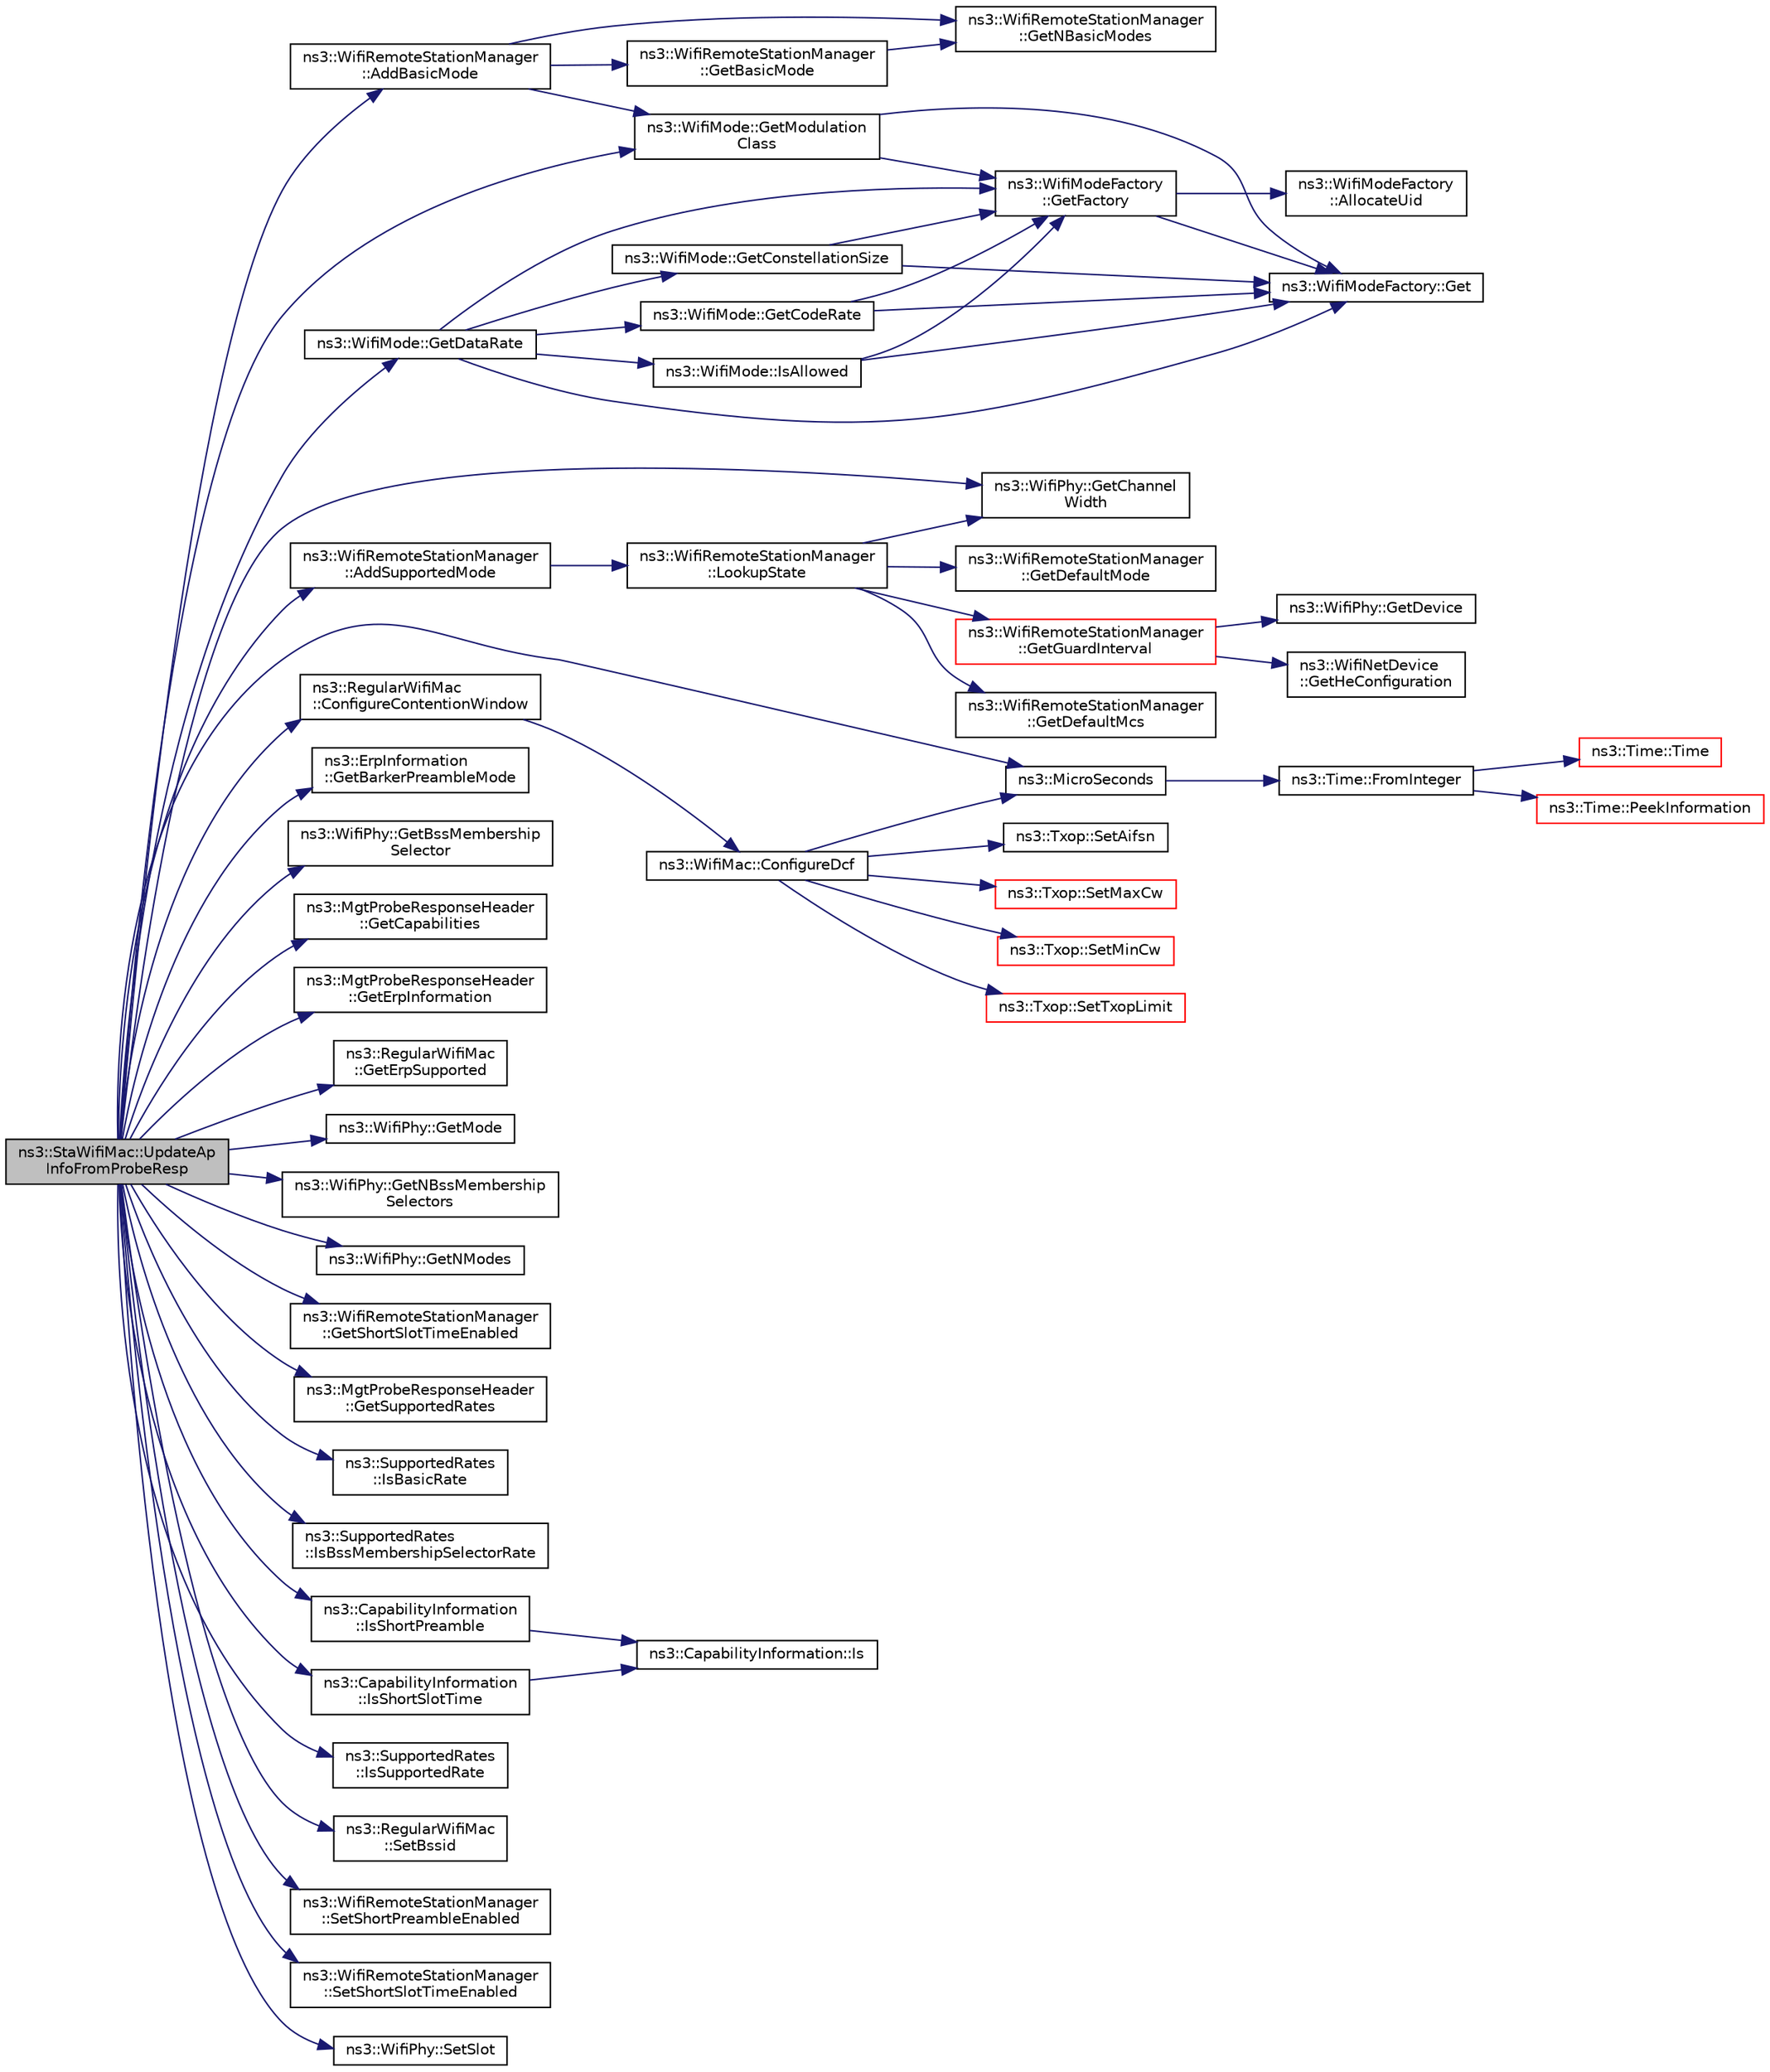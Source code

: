 digraph "ns3::StaWifiMac::UpdateApInfoFromProbeResp"
{
 // LATEX_PDF_SIZE
  edge [fontname="Helvetica",fontsize="10",labelfontname="Helvetica",labelfontsize="10"];
  node [fontname="Helvetica",fontsize="10",shape=record];
  rankdir="LR";
  Node1 [label="ns3::StaWifiMac::UpdateAp\lInfoFromProbeResp",height=0.2,width=0.4,color="black", fillcolor="grey75", style="filled", fontcolor="black",tooltip="Update AP's information from probe response."];
  Node1 -> Node2 [color="midnightblue",fontsize="10",style="solid",fontname="Helvetica"];
  Node2 [label="ns3::WifiRemoteStationManager\l::AddBasicMode",height=0.2,width=0.4,color="black", fillcolor="white", style="filled",URL="$classns3_1_1_wifi_remote_station_manager.html#a169339a6312b10580cb6a940228833f0",tooltip="Invoked in a STA upon association to store the set of rates which belong to the BSSBasicRateSet of th..."];
  Node2 -> Node3 [color="midnightblue",fontsize="10",style="solid",fontname="Helvetica"];
  Node3 [label="ns3::WifiRemoteStationManager\l::GetBasicMode",height=0.2,width=0.4,color="black", fillcolor="white", style="filled",URL="$classns3_1_1_wifi_remote_station_manager.html#ab239018079ee424c7dfe9a81b4abc3b0",tooltip="Return a basic mode from the set of basic modes."];
  Node3 -> Node4 [color="midnightblue",fontsize="10",style="solid",fontname="Helvetica"];
  Node4 [label="ns3::WifiRemoteStationManager\l::GetNBasicModes",height=0.2,width=0.4,color="black", fillcolor="white", style="filled",URL="$classns3_1_1_wifi_remote_station_manager.html#a433cd6f0f2b9ab512fb4c2578e661ebb",tooltip="Return the number of basic modes we support."];
  Node2 -> Node5 [color="midnightblue",fontsize="10",style="solid",fontname="Helvetica"];
  Node5 [label="ns3::WifiMode::GetModulation\lClass",height=0.2,width=0.4,color="black", fillcolor="white", style="filled",URL="$classns3_1_1_wifi_mode.html#a67e1664cac501221b63a2be307184cc9",tooltip=" "];
  Node5 -> Node6 [color="midnightblue",fontsize="10",style="solid",fontname="Helvetica"];
  Node6 [label="ns3::WifiModeFactory::Get",height=0.2,width=0.4,color="black", fillcolor="white", style="filled",URL="$classns3_1_1_wifi_mode_factory.html#a3086868810ff4347e31c63027726f544",tooltip="Return a WifiModeItem at the given UID index."];
  Node5 -> Node7 [color="midnightblue",fontsize="10",style="solid",fontname="Helvetica"];
  Node7 [label="ns3::WifiModeFactory\l::GetFactory",height=0.2,width=0.4,color="black", fillcolor="white", style="filled",URL="$classns3_1_1_wifi_mode_factory.html#a9c6f695d733355dee8d74bd1709868fc",tooltip="Return a WifiModeFactory."];
  Node7 -> Node8 [color="midnightblue",fontsize="10",style="solid",fontname="Helvetica"];
  Node8 [label="ns3::WifiModeFactory\l::AllocateUid",height=0.2,width=0.4,color="black", fillcolor="white", style="filled",URL="$classns3_1_1_wifi_mode_factory.html#a89a9c38617bd3f7be4a8919ce9675996",tooltip="Allocate a WifiModeItem from a given uniqueUid."];
  Node7 -> Node6 [color="midnightblue",fontsize="10",style="solid",fontname="Helvetica"];
  Node2 -> Node4 [color="midnightblue",fontsize="10",style="solid",fontname="Helvetica"];
  Node1 -> Node9 [color="midnightblue",fontsize="10",style="solid",fontname="Helvetica"];
  Node9 [label="ns3::WifiRemoteStationManager\l::AddSupportedMode",height=0.2,width=0.4,color="black", fillcolor="white", style="filled",URL="$classns3_1_1_wifi_remote_station_manager.html#a90f4d6b042c2692493446d36a3de799f",tooltip="Invoked in a STA or AP to store the set of modes supported by a destination which is also supported l..."];
  Node9 -> Node10 [color="midnightblue",fontsize="10",style="solid",fontname="Helvetica"];
  Node10 [label="ns3::WifiRemoteStationManager\l::LookupState",height=0.2,width=0.4,color="black", fillcolor="white", style="filled",URL="$classns3_1_1_wifi_remote_station_manager.html#a6a5c20f231324799e383594b546ca733",tooltip="Return the state of the station associated with the given address."];
  Node10 -> Node11 [color="midnightblue",fontsize="10",style="solid",fontname="Helvetica"];
  Node11 [label="ns3::WifiPhy::GetChannel\lWidth",height=0.2,width=0.4,color="black", fillcolor="white", style="filled",URL="$classns3_1_1_wifi_phy.html#af55a96fc67e724abd99aeaeab826187f",tooltip=" "];
  Node10 -> Node12 [color="midnightblue",fontsize="10",style="solid",fontname="Helvetica"];
  Node12 [label="ns3::WifiRemoteStationManager\l::GetDefaultMcs",height=0.2,width=0.4,color="black", fillcolor="white", style="filled",URL="$classns3_1_1_wifi_remote_station_manager.html#a2422db307a1cd07b938ec2d4b8442668",tooltip="Return the default Modulation and Coding Scheme (MCS) index."];
  Node10 -> Node13 [color="midnightblue",fontsize="10",style="solid",fontname="Helvetica"];
  Node13 [label="ns3::WifiRemoteStationManager\l::GetDefaultMode",height=0.2,width=0.4,color="black", fillcolor="white", style="filled",URL="$classns3_1_1_wifi_remote_station_manager.html#a0f76976a6d7a8761b1ae1b9b74f18fbf",tooltip="Return the default transmission mode."];
  Node10 -> Node14 [color="midnightblue",fontsize="10",style="solid",fontname="Helvetica"];
  Node14 [label="ns3::WifiRemoteStationManager\l::GetGuardInterval",height=0.2,width=0.4,color="red", fillcolor="white", style="filled",URL="$classns3_1_1_wifi_remote_station_manager.html#af042a3c6cc1e936255e794c4aa21e68c",tooltip="Return the supported HE guard interval duration (in nanoseconds)."];
  Node14 -> Node15 [color="midnightblue",fontsize="10",style="solid",fontname="Helvetica"];
  Node15 [label="ns3::WifiPhy::GetDevice",height=0.2,width=0.4,color="black", fillcolor="white", style="filled",URL="$classns3_1_1_wifi_phy.html#adf2fa40dcba4e52e9bc67c6ffc819170",tooltip="Return the device this PHY is associated with."];
  Node14 -> Node16 [color="midnightblue",fontsize="10",style="solid",fontname="Helvetica"];
  Node16 [label="ns3::WifiNetDevice\l::GetHeConfiguration",height=0.2,width=0.4,color="black", fillcolor="white", style="filled",URL="$classns3_1_1_wifi_net_device.html#af4a86ccc320631308e9f1023baecdd6b",tooltip=" "];
  Node1 -> Node18 [color="midnightblue",fontsize="10",style="solid",fontname="Helvetica"];
  Node18 [label="ns3::RegularWifiMac\l::ConfigureContentionWindow",height=0.2,width=0.4,color="black", fillcolor="white", style="filled",URL="$classns3_1_1_regular_wifi_mac.html#aa6da62735de3b3aaa10f713a8832c3c6",tooltip=" "];
  Node18 -> Node19 [color="midnightblue",fontsize="10",style="solid",fontname="Helvetica"];
  Node19 [label="ns3::WifiMac::ConfigureDcf",height=0.2,width=0.4,color="black", fillcolor="white", style="filled",URL="$classns3_1_1_wifi_mac.html#a57f06517a8097efc7b0314088450b84a",tooltip=" "];
  Node19 -> Node20 [color="midnightblue",fontsize="10",style="solid",fontname="Helvetica"];
  Node20 [label="ns3::MicroSeconds",height=0.2,width=0.4,color="black", fillcolor="white", style="filled",URL="$group__timecivil.html#ga17465a639c8d1464e76538afdd78a9f0",tooltip="Construct a Time in the indicated unit."];
  Node20 -> Node21 [color="midnightblue",fontsize="10",style="solid",fontname="Helvetica"];
  Node21 [label="ns3::Time::FromInteger",height=0.2,width=0.4,color="black", fillcolor="white", style="filled",URL="$classns3_1_1_time.html#a3e742c67b2764e75ff95f9b754d43fe9",tooltip="Create a Time equal to value in unit unit."];
  Node21 -> Node22 [color="midnightblue",fontsize="10",style="solid",fontname="Helvetica"];
  Node22 [label="ns3::Time::Time",height=0.2,width=0.4,color="red", fillcolor="white", style="filled",URL="$classns3_1_1_time.html#a8a39dc1b8cbbd7fe6d940e492d1b925e",tooltip="Default constructor, with value 0."];
  Node21 -> Node25 [color="midnightblue",fontsize="10",style="solid",fontname="Helvetica"];
  Node25 [label="ns3::Time::PeekInformation",height=0.2,width=0.4,color="red", fillcolor="white", style="filled",URL="$classns3_1_1_time.html#a0b023c55c20582aa7c1781aacf128034",tooltip="Get the Information record for timeUnit for the current Resolution."];
  Node19 -> Node30 [color="midnightblue",fontsize="10",style="solid",fontname="Helvetica"];
  Node30 [label="ns3::Txop::SetAifsn",height=0.2,width=0.4,color="black", fillcolor="white", style="filled",URL="$classns3_1_1_txop.html#aa6515ec3c9933a8cca497b0b27eb13d9",tooltip="Set the number of slots that make up an AIFS."];
  Node19 -> Node31 [color="midnightblue",fontsize="10",style="solid",fontname="Helvetica"];
  Node31 [label="ns3::Txop::SetMaxCw",height=0.2,width=0.4,color="red", fillcolor="white", style="filled",URL="$classns3_1_1_txop.html#a40559204a35c37482ee285635c624636",tooltip="Set the maximum contention window size."];
  Node19 -> Node34 [color="midnightblue",fontsize="10",style="solid",fontname="Helvetica"];
  Node34 [label="ns3::Txop::SetMinCw",height=0.2,width=0.4,color="red", fillcolor="white", style="filled",URL="$classns3_1_1_txop.html#adbce30c7ef68cc5c387597f802e2c0eb",tooltip="Set the minimum contention window size."];
  Node19 -> Node35 [color="midnightblue",fontsize="10",style="solid",fontname="Helvetica"];
  Node35 [label="ns3::Txop::SetTxopLimit",height=0.2,width=0.4,color="red", fillcolor="white", style="filled",URL="$classns3_1_1_txop.html#a61ce285cd5e9cbc9b3ce695033b716c2",tooltip="Set the TXOP limit."];
  Node1 -> Node38 [color="midnightblue",fontsize="10",style="solid",fontname="Helvetica"];
  Node38 [label="ns3::ErpInformation\l::GetBarkerPreambleMode",height=0.2,width=0.4,color="black", fillcolor="white", style="filled",URL="$classns3_1_1_erp_information.html#aad9eca735cf2c7e3fab60a15effbecca",tooltip="Return the Barker_Preamble_Mode field in the ErpInformation information element."];
  Node1 -> Node39 [color="midnightblue",fontsize="10",style="solid",fontname="Helvetica"];
  Node39 [label="ns3::WifiPhy::GetBssMembership\lSelector",height=0.2,width=0.4,color="black", fillcolor="white", style="filled",URL="$classns3_1_1_wifi_phy.html#a1c8c7b4d4a3578369b508fe008c85b6c",tooltip="The WifiPhy::BssMembershipSelector() method is used (e.g., by a WifiRemoteStationManager) to determin..."];
  Node1 -> Node40 [color="midnightblue",fontsize="10",style="solid",fontname="Helvetica"];
  Node40 [label="ns3::MgtProbeResponseHeader\l::GetCapabilities",height=0.2,width=0.4,color="black", fillcolor="white", style="filled",URL="$classns3_1_1_mgt_probe_response_header.html#a5f3ba1b48c3d6b1a95431499f4862127",tooltip="Return the Capability information."];
  Node1 -> Node11 [color="midnightblue",fontsize="10",style="solid",fontname="Helvetica"];
  Node1 -> Node41 [color="midnightblue",fontsize="10",style="solid",fontname="Helvetica"];
  Node41 [label="ns3::WifiMode::GetDataRate",height=0.2,width=0.4,color="black", fillcolor="white", style="filled",URL="$classns3_1_1_wifi_mode.html#ad90f36e733ceaf8c5771cfbda437e14f",tooltip=" "];
  Node41 -> Node6 [color="midnightblue",fontsize="10",style="solid",fontname="Helvetica"];
  Node41 -> Node42 [color="midnightblue",fontsize="10",style="solid",fontname="Helvetica"];
  Node42 [label="ns3::WifiMode::GetCodeRate",height=0.2,width=0.4,color="black", fillcolor="white", style="filled",URL="$classns3_1_1_wifi_mode.html#abbbea987249a16c776803ba6e2ca9973",tooltip=" "];
  Node42 -> Node6 [color="midnightblue",fontsize="10",style="solid",fontname="Helvetica"];
  Node42 -> Node7 [color="midnightblue",fontsize="10",style="solid",fontname="Helvetica"];
  Node41 -> Node43 [color="midnightblue",fontsize="10",style="solid",fontname="Helvetica"];
  Node43 [label="ns3::WifiMode::GetConstellationSize",height=0.2,width=0.4,color="black", fillcolor="white", style="filled",URL="$classns3_1_1_wifi_mode.html#a1437871ae722c85d980a8af3ba522d39",tooltip=" "];
  Node43 -> Node6 [color="midnightblue",fontsize="10",style="solid",fontname="Helvetica"];
  Node43 -> Node7 [color="midnightblue",fontsize="10",style="solid",fontname="Helvetica"];
  Node41 -> Node7 [color="midnightblue",fontsize="10",style="solid",fontname="Helvetica"];
  Node41 -> Node44 [color="midnightblue",fontsize="10",style="solid",fontname="Helvetica"];
  Node44 [label="ns3::WifiMode::IsAllowed",height=0.2,width=0.4,color="black", fillcolor="white", style="filled",URL="$classns3_1_1_wifi_mode.html#ae92b3cca34abdd76211fe9fbf19a6c09",tooltip=" "];
  Node44 -> Node6 [color="midnightblue",fontsize="10",style="solid",fontname="Helvetica"];
  Node44 -> Node7 [color="midnightblue",fontsize="10",style="solid",fontname="Helvetica"];
  Node1 -> Node45 [color="midnightblue",fontsize="10",style="solid",fontname="Helvetica"];
  Node45 [label="ns3::MgtProbeResponseHeader\l::GetErpInformation",height=0.2,width=0.4,color="black", fillcolor="white", style="filled",URL="$classns3_1_1_mgt_probe_response_header.html#aaf1a4da49c89346dee46fb36ae96f752",tooltip="Return the ERP information."];
  Node1 -> Node46 [color="midnightblue",fontsize="10",style="solid",fontname="Helvetica"];
  Node46 [label="ns3::RegularWifiMac\l::GetErpSupported",height=0.2,width=0.4,color="black", fillcolor="white", style="filled",URL="$classns3_1_1_regular_wifi_mac.html#a6ae4d610b553f1a4715e429efc334375",tooltip="Return whether the device supports ERP."];
  Node1 -> Node47 [color="midnightblue",fontsize="10",style="solid",fontname="Helvetica"];
  Node47 [label="ns3::WifiPhy::GetMode",height=0.2,width=0.4,color="black", fillcolor="white", style="filled",URL="$classns3_1_1_wifi_phy.html#aa1b9ecfcc6436b8882af36500cb0a2ea",tooltip="The WifiPhy::GetNModes() and WifiPhy::GetMode() methods are used (e.g., by a WifiRemoteStationManager..."];
  Node1 -> Node5 [color="midnightblue",fontsize="10",style="solid",fontname="Helvetica"];
  Node1 -> Node48 [color="midnightblue",fontsize="10",style="solid",fontname="Helvetica"];
  Node48 [label="ns3::WifiPhy::GetNBssMembership\lSelectors",height=0.2,width=0.4,color="black", fillcolor="white", style="filled",URL="$classns3_1_1_wifi_phy.html#a341d9348aab7780e20986509becc1a6c",tooltip="The WifiPhy::NBssMembershipSelectors() method is used (e.g., by a WifiRemoteStationManager) to determ..."];
  Node1 -> Node49 [color="midnightblue",fontsize="10",style="solid",fontname="Helvetica"];
  Node49 [label="ns3::WifiPhy::GetNModes",height=0.2,width=0.4,color="black", fillcolor="white", style="filled",URL="$classns3_1_1_wifi_phy.html#a978d3a554116b0654c40fc22e469ceaa",tooltip="The WifiPhy::GetNModes() and WifiPhy::GetMode() methods are used (e.g., by a WifiRemoteStationManager..."];
  Node1 -> Node50 [color="midnightblue",fontsize="10",style="solid",fontname="Helvetica"];
  Node50 [label="ns3::WifiRemoteStationManager\l::GetShortSlotTimeEnabled",height=0.2,width=0.4,color="black", fillcolor="white", style="filled",URL="$classns3_1_1_wifi_remote_station_manager.html#af0bc866379f5743e670cfbf4c0512011",tooltip="Return whether the device uses short slot time."];
  Node1 -> Node51 [color="midnightblue",fontsize="10",style="solid",fontname="Helvetica"];
  Node51 [label="ns3::MgtProbeResponseHeader\l::GetSupportedRates",height=0.2,width=0.4,color="black", fillcolor="white", style="filled",URL="$classns3_1_1_mgt_probe_response_header.html#a6fecda6838c75df78350b84ab2690959",tooltip="Return the supported rates."];
  Node1 -> Node52 [color="midnightblue",fontsize="10",style="solid",fontname="Helvetica"];
  Node52 [label="ns3::SupportedRates\l::IsBasicRate",height=0.2,width=0.4,color="black", fillcolor="white", style="filled",URL="$classns3_1_1_supported_rates.html#ab8a30a2fd52af8ec21147845cf74e6f3",tooltip="Check if the given rate is a basic rate."];
  Node1 -> Node53 [color="midnightblue",fontsize="10",style="solid",fontname="Helvetica"];
  Node53 [label="ns3::SupportedRates\l::IsBssMembershipSelectorRate",height=0.2,width=0.4,color="black", fillcolor="white", style="filled",URL="$classns3_1_1_supported_rates.html#ac446bb3a15cca0e5ad97a49f7020ed10",tooltip="Check if the given rate is a BSS membership selector value."];
  Node1 -> Node54 [color="midnightblue",fontsize="10",style="solid",fontname="Helvetica"];
  Node54 [label="ns3::CapabilityInformation\l::IsShortPreamble",height=0.2,width=0.4,color="black", fillcolor="white", style="filled",URL="$classns3_1_1_capability_information.html#a4a8bbbff79c49db35651957ac70ba779",tooltip="Check if the short preamble bit in the capability information field is set to 1."];
  Node54 -> Node55 [color="midnightblue",fontsize="10",style="solid",fontname="Helvetica"];
  Node55 [label="ns3::CapabilityInformation::Is",height=0.2,width=0.4,color="black", fillcolor="white", style="filled",URL="$classns3_1_1_capability_information.html#ace5b8446b186c060d29afbe316d414d5",tooltip="Check if bit n is set to 1."];
  Node1 -> Node56 [color="midnightblue",fontsize="10",style="solid",fontname="Helvetica"];
  Node56 [label="ns3::CapabilityInformation\l::IsShortSlotTime",height=0.2,width=0.4,color="black", fillcolor="white", style="filled",URL="$classns3_1_1_capability_information.html#a7ca71ec5bf9fe875af188208004f8dbd",tooltip="Check if the short slot time in the capability information field is set to 1."];
  Node56 -> Node55 [color="midnightblue",fontsize="10",style="solid",fontname="Helvetica"];
  Node1 -> Node57 [color="midnightblue",fontsize="10",style="solid",fontname="Helvetica"];
  Node57 [label="ns3::SupportedRates\l::IsSupportedRate",height=0.2,width=0.4,color="black", fillcolor="white", style="filled",URL="$classns3_1_1_supported_rates.html#af37717777db2e91a41dd6e7f00a0beaf",tooltip="Check if the given rate is supported."];
  Node1 -> Node20 [color="midnightblue",fontsize="10",style="solid",fontname="Helvetica"];
  Node1 -> Node58 [color="midnightblue",fontsize="10",style="solid",fontname="Helvetica"];
  Node58 [label="ns3::RegularWifiMac\l::SetBssid",height=0.2,width=0.4,color="black", fillcolor="white", style="filled",URL="$classns3_1_1_regular_wifi_mac.html#a24af45a5447f736b996a48a0db584e99",tooltip=" "];
  Node1 -> Node59 [color="midnightblue",fontsize="10",style="solid",fontname="Helvetica"];
  Node59 [label="ns3::WifiRemoteStationManager\l::SetShortPreambleEnabled",height=0.2,width=0.4,color="black", fillcolor="white", style="filled",URL="$classns3_1_1_wifi_remote_station_manager.html#a66a2f347bbc24c14a38da8dc56781cc8",tooltip="Enable or disable short PHY preambles."];
  Node1 -> Node60 [color="midnightblue",fontsize="10",style="solid",fontname="Helvetica"];
  Node60 [label="ns3::WifiRemoteStationManager\l::SetShortSlotTimeEnabled",height=0.2,width=0.4,color="black", fillcolor="white", style="filled",URL="$classns3_1_1_wifi_remote_station_manager.html#a127fb3ed96ad66f647c1fa3dc616e274",tooltip="Enable or disable short slot time."];
  Node1 -> Node61 [color="midnightblue",fontsize="10",style="solid",fontname="Helvetica"];
  Node61 [label="ns3::WifiPhy::SetSlot",height=0.2,width=0.4,color="black", fillcolor="white", style="filled",URL="$classns3_1_1_wifi_phy.html#a7f96c878a0dab1387ce764c3dbb27976",tooltip="Set the slot duration for this PHY."];
}
